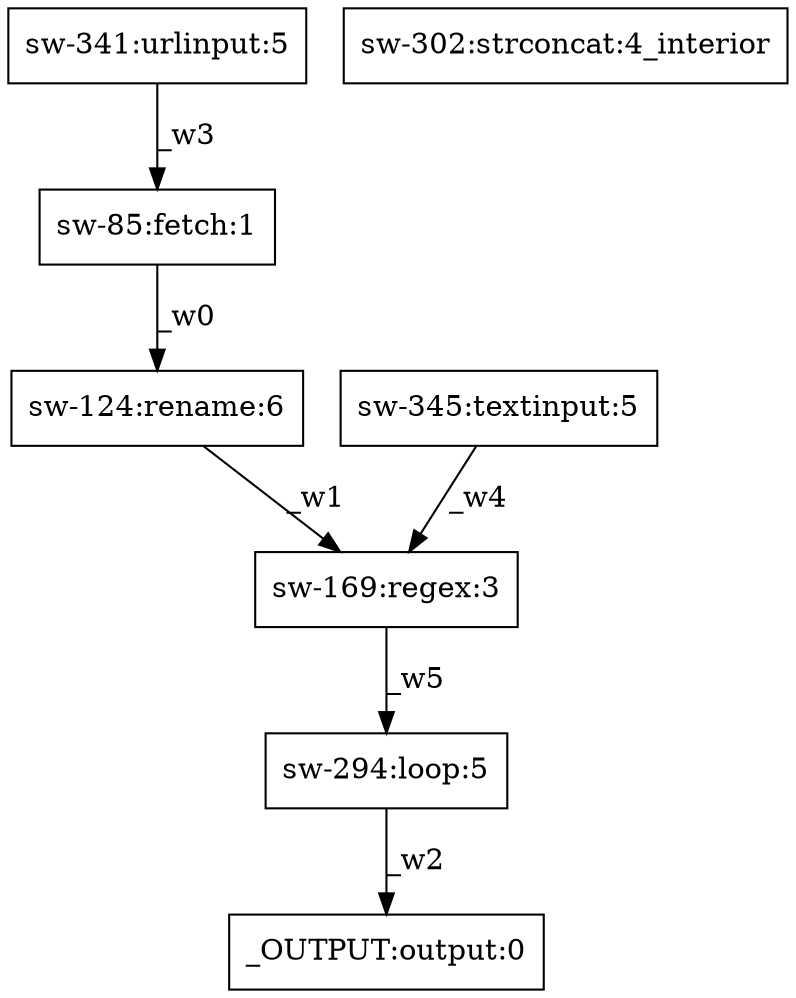 digraph test1 { node [shape=box] "sw-341" [label="sw-341:urlinput:5"];"sw-294" [label="sw-294:loop:5"];"sw-85" [label="sw-85:fetch:1"];"sw-124" [label="sw-124:rename:6"];"_OUTPUT" [label="_OUTPUT:output:0"];"sw-169" [label="sw-169:regex:3"];"sw-302" [label="sw-302:strconcat:4_interior"];"sw-345" [label="sw-345:textinput:5"];"sw-85" -> "sw-124" [label="_w0"];"sw-124" -> "sw-169" [label="_w1"];"sw-294" -> "_OUTPUT" [label="_w2"];"sw-341" -> "sw-85" [label="_w3"];"sw-345" -> "sw-169" [label="_w4"];"sw-169" -> "sw-294" [label="_w5"];}